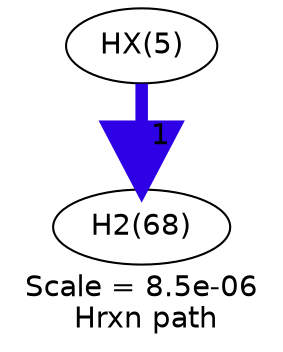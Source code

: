 digraph reaction_paths {
center=1;
s25 -> s8[fontname="Helvetica", style="setlinewidth(6)", arrowsize=3, color="0.7, 1.5, 0.9"
, label=" 1"];
s8 [ fontname="Helvetica", label="H2(68)"];
s25 [ fontname="Helvetica", label="HX(5)"];
 label = "Scale = 8.5e-06\l Hrxn path";
 fontname = "Helvetica";
}
